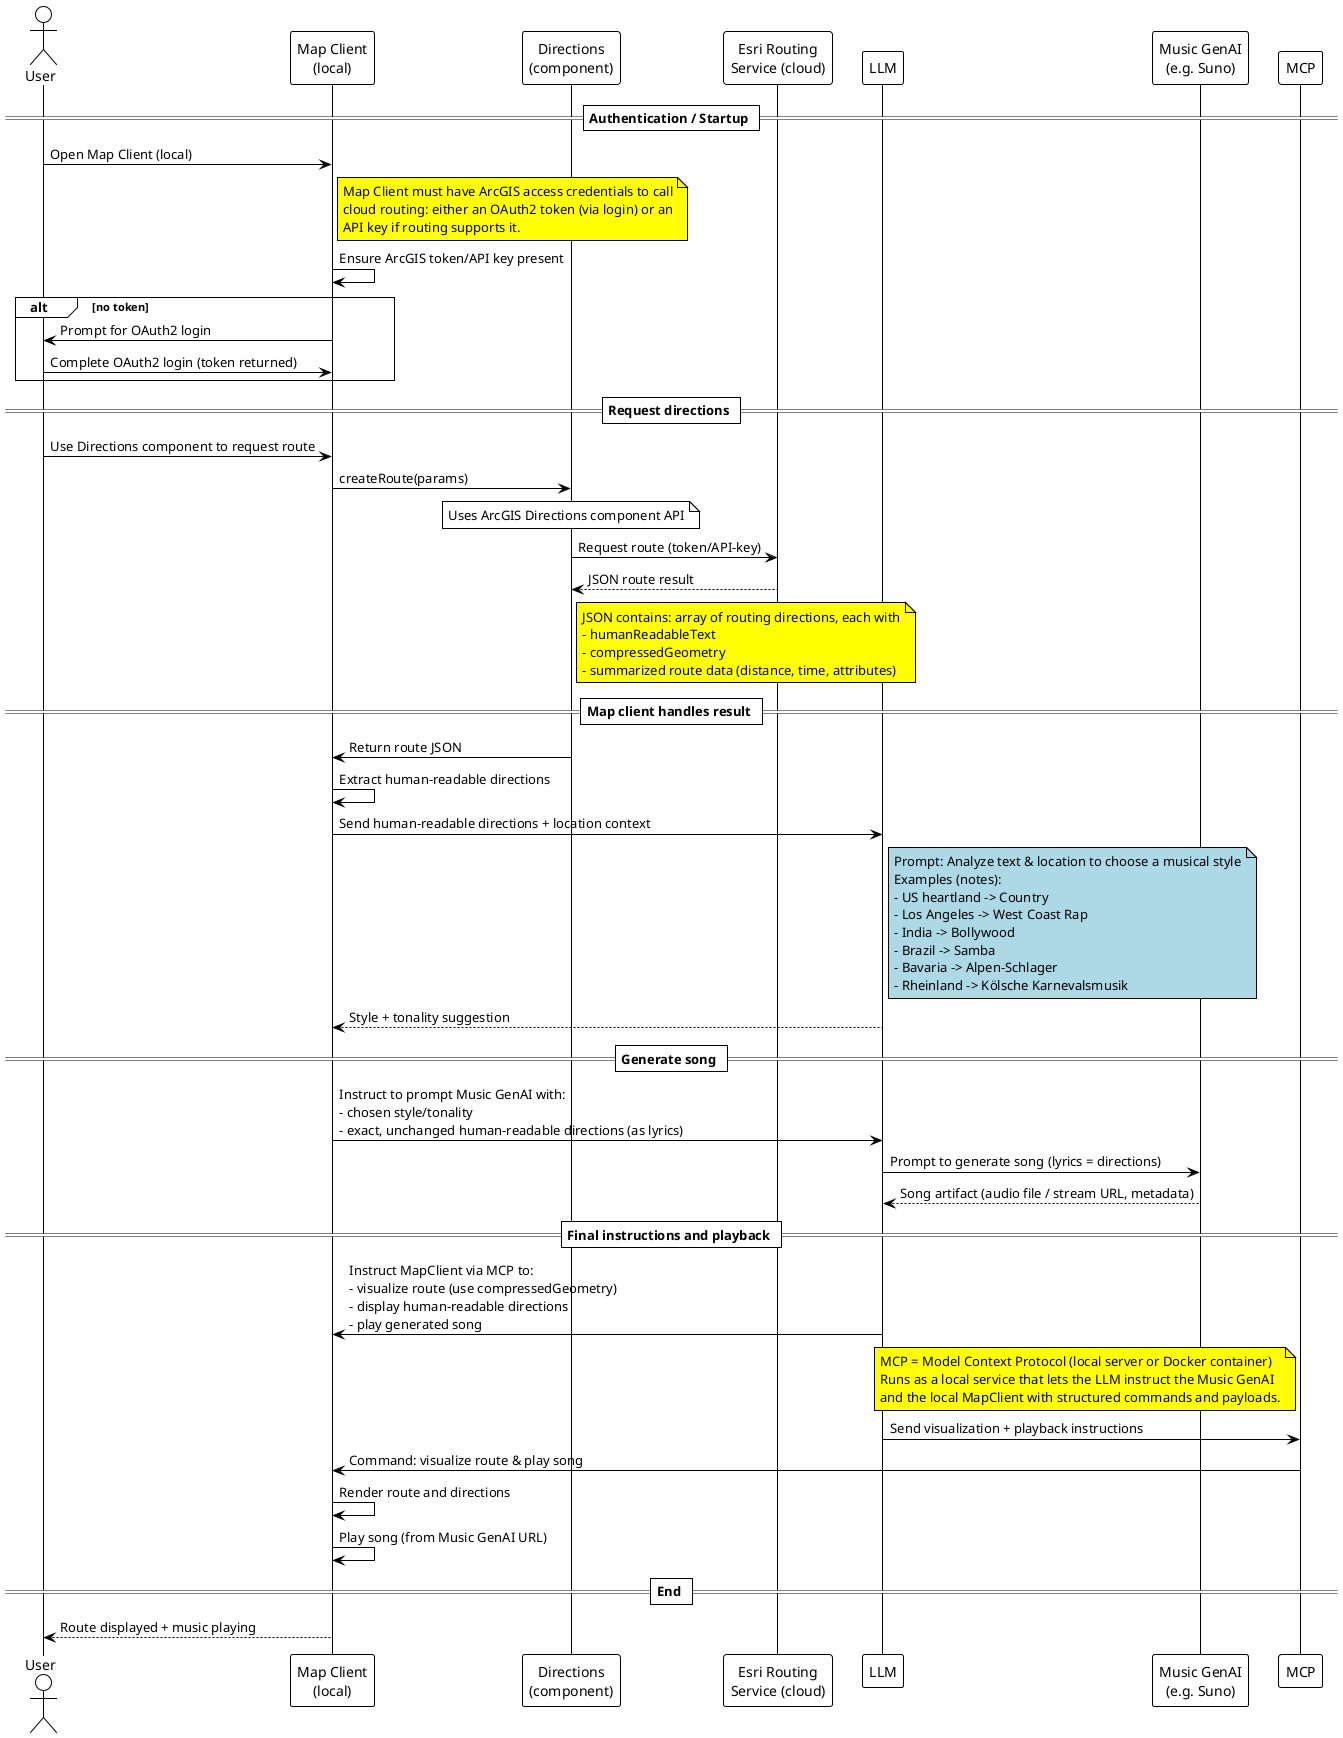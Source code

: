 @startuml
!theme plain

' Sequence diagram mapping the flow you described
' Actors: User, MapClient, DirectionsComponent, EsriRoutingService, LLM, MusicGenAI, MCP

actor User
participant "Map Client\n(local)" as MapClient
participant "Directions\n(component)" as DirectionsComponent
participant "Esri Routing\nService (cloud)" as EsriRoutingService
participant LLM
participant "Music GenAI\n(e.g. Suno)" as MusicGenAI
participant MCP

== Authentication / Startup ==
User -> MapClient: Open Map Client (local)
note right of MapClient #yellow
 Map Client must have ArcGIS access credentials to call
 cloud routing: either an OAuth2 token (via login) or an
 API key if routing supports it.
end note
MapClient -> MapClient: Ensure ArcGIS token/API key present
alt no token
 MapClient -> User: Prompt for OAuth2 login
 User -> MapClient: Complete OAuth2 login (token returned)
end

== Request directions ==
User -> MapClient: Use Directions component to request route
MapClient -> DirectionsComponent: createRoute(params)
note over DirectionsComponent: Uses ArcGIS Directions component API
DirectionsComponent -> EsriRoutingService: Request route (token/API-key)
EsriRoutingService --> DirectionsComponent: JSON route result
note right of DirectionsComponent #yellow
 JSON contains: array of routing directions, each with
 - humanReadableText
 - compressedGeometry
 - summarized route data (distance, time, attributes)
end note

== Map client handles result ==
DirectionsComponent -> MapClient: Return route JSON
MapClient -> MapClient: Extract human-readable directions
MapClient -> LLM: Send human-readable directions + location context
note right of LLM #lightblue
 Prompt: Analyze text & location to choose a musical style
 Examples (notes):
 - US heartland -> Country
 - Los Angeles -> West Coast Rap
 - India -> Bollywood
 - Brazil -> Samba
 - Bavaria -> Alpen-Schlager
 - Rheinland -> Kölsche Karnevalsmusik
end note

LLM --> MapClient: Style + tonality suggestion

== Generate song ==
MapClient -> LLM: Instruct to prompt Music GenAI with:\n- chosen style/tonality\n- exact, unchanged human-readable directions (as lyrics)
LLM -> MusicGenAI: Prompt to generate song (lyrics = directions)
MusicGenAI --> LLM: Song artifact (audio file / stream URL, metadata)

== Final instructions and playback ==
LLM -> MapClient: Instruct MapClient via MCP to:\n- visualize route (use compressedGeometry)\n- display human-readable directions\n- play generated song
note left of MCP #yellow
 MCP = Model Context Protocol (local server or Docker container)
 Runs as a local service that lets the LLM instruct the Music GenAI
 and the local MapClient with structured commands and payloads.
end note
LLM -> MCP: Send visualization + playback instructions
MCP -> MapClient: Command: visualize route & play song
MapClient -> MapClient: Render route and directions
MapClient -> MapClient: Play song (from Music GenAI URL)

== End ==
User <-- MapClient: Route displayed + music playing

@enduml